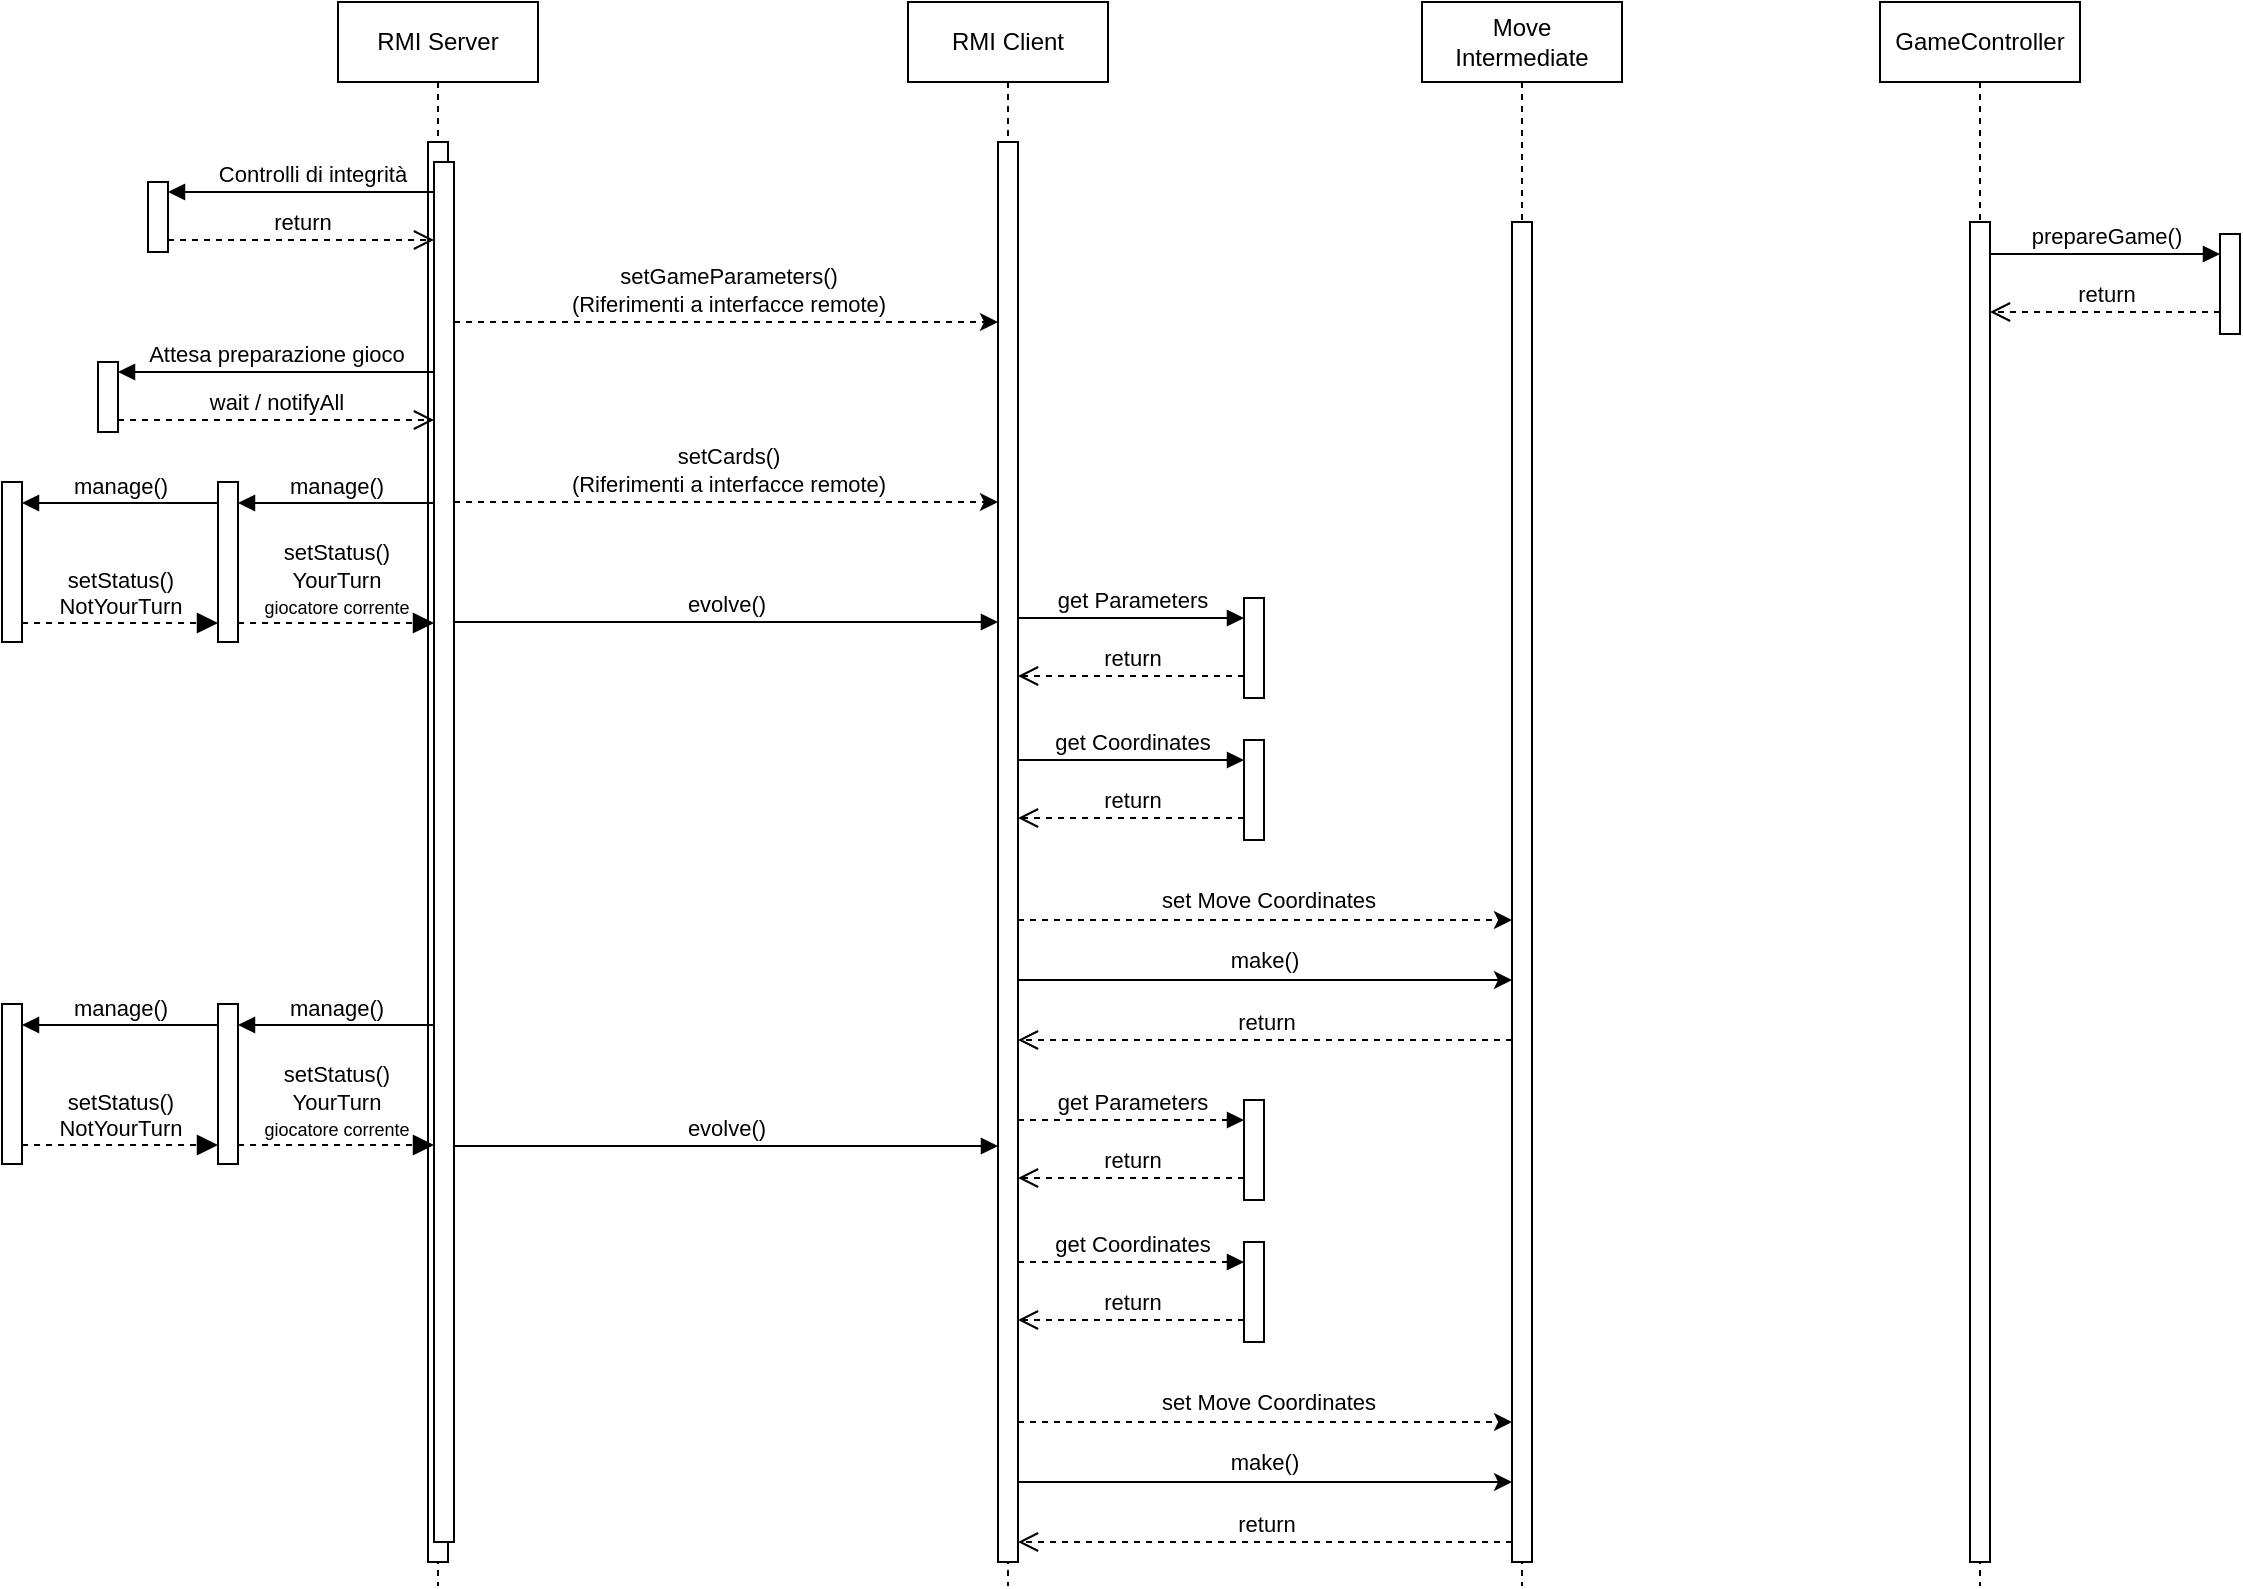<mxfile version="21.1.2" type="device">
  <diagram name="Page-1" id="2YBvvXClWsGukQMizWep">
    <mxGraphModel dx="1525" dy="851" grid="1" gridSize="10" guides="1" tooltips="1" connect="1" arrows="1" fold="1" page="1" pageScale="1" pageWidth="1169" pageHeight="827" math="0" shadow="0">
      <root>
        <mxCell id="0" />
        <mxCell id="1" parent="0" />
        <mxCell id="aM9ryv3xv72pqoxQDRHE-1" value="RMI Server" style="shape=umlLifeline;perimeter=lifelinePerimeter;whiteSpace=wrap;html=1;container=0;dropTarget=0;collapsible=0;recursiveResize=0;outlineConnect=0;portConstraint=eastwest;newEdgeStyle={&quot;edgeStyle&quot;:&quot;elbowEdgeStyle&quot;,&quot;elbow&quot;:&quot;vertical&quot;,&quot;curved&quot;:0,&quot;rounded&quot;:0};" parent="1" vertex="1">
          <mxGeometry x="193" y="18" width="100" height="792" as="geometry" />
        </mxCell>
        <mxCell id="aM9ryv3xv72pqoxQDRHE-2" value="" style="html=1;points=[];perimeter=orthogonalPerimeter;outlineConnect=0;targetShapes=umlLifeline;portConstraint=eastwest;newEdgeStyle={&quot;edgeStyle&quot;:&quot;elbowEdgeStyle&quot;,&quot;elbow&quot;:&quot;vertical&quot;,&quot;curved&quot;:0,&quot;rounded&quot;:0};" parent="aM9ryv3xv72pqoxQDRHE-1" vertex="1">
          <mxGeometry x="45" y="70" width="10" height="710" as="geometry" />
        </mxCell>
        <mxCell id="aM9ryv3xv72pqoxQDRHE-4" value="" style="html=1;points=[];perimeter=orthogonalPerimeter;outlineConnect=0;targetShapes=umlLifeline;portConstraint=eastwest;newEdgeStyle={&quot;edgeStyle&quot;:&quot;elbowEdgeStyle&quot;,&quot;elbow&quot;:&quot;vertical&quot;,&quot;curved&quot;:0,&quot;rounded&quot;:0};" parent="aM9ryv3xv72pqoxQDRHE-1" vertex="1">
          <mxGeometry x="48" y="80" width="10" height="690" as="geometry" />
        </mxCell>
        <mxCell id="kq044FjG_wIb7o_zgf0W-6" value="" style="html=1;points=[];perimeter=orthogonalPerimeter;outlineConnect=0;targetShapes=umlLifeline;portConstraint=eastwest;newEdgeStyle={&quot;edgeStyle&quot;:&quot;elbowEdgeStyle&quot;,&quot;elbow&quot;:&quot;vertical&quot;,&quot;curved&quot;:0,&quot;rounded&quot;:0};" parent="aM9ryv3xv72pqoxQDRHE-1" vertex="1">
          <mxGeometry x="-120" y="180" width="10" height="35" as="geometry" />
        </mxCell>
        <mxCell id="kq044FjG_wIb7o_zgf0W-7" value="Attesa preparazione gioco" style="html=1;verticalAlign=bottom;endArrow=block;edgeStyle=elbowEdgeStyle;elbow=vertical;curved=0;rounded=0;" parent="aM9ryv3xv72pqoxQDRHE-1" source="aM9ryv3xv72pqoxQDRHE-4" target="kq044FjG_wIb7o_zgf0W-6" edge="1">
          <mxGeometry relative="1" as="geometry">
            <mxPoint x="25" y="180" as="sourcePoint" />
            <Array as="points">
              <mxPoint x="-35" y="185" />
              <mxPoint x="25" y="195" />
            </Array>
          </mxGeometry>
        </mxCell>
        <mxCell id="kq044FjG_wIb7o_zgf0W-8" value="wait / notifyAll" style="html=1;verticalAlign=bottom;endArrow=open;dashed=1;endSize=8;edgeStyle=elbowEdgeStyle;elbow=vertical;curved=0;rounded=0;" parent="aM9ryv3xv72pqoxQDRHE-1" source="kq044FjG_wIb7o_zgf0W-6" edge="1">
          <mxGeometry relative="1" as="geometry">
            <mxPoint x="48" y="209" as="targetPoint" />
            <mxPoint x="-85" y="209" as="sourcePoint" />
            <Array as="points">
              <mxPoint x="-75" y="209" />
            </Array>
          </mxGeometry>
        </mxCell>
        <mxCell id="aM9ryv3xv72pqoxQDRHE-5" value="RMI Client" style="shape=umlLifeline;perimeter=lifelinePerimeter;whiteSpace=wrap;html=1;container=0;dropTarget=0;collapsible=0;recursiveResize=0;outlineConnect=0;portConstraint=eastwest;newEdgeStyle={&quot;edgeStyle&quot;:&quot;elbowEdgeStyle&quot;,&quot;elbow&quot;:&quot;vertical&quot;,&quot;curved&quot;:0,&quot;rounded&quot;:0};" parent="1" vertex="1">
          <mxGeometry x="478" y="18" width="100" height="792" as="geometry" />
        </mxCell>
        <mxCell id="aM9ryv3xv72pqoxQDRHE-6" value="" style="html=1;points=[];perimeter=orthogonalPerimeter;outlineConnect=0;targetShapes=umlLifeline;portConstraint=eastwest;newEdgeStyle={&quot;edgeStyle&quot;:&quot;elbowEdgeStyle&quot;,&quot;elbow&quot;:&quot;vertical&quot;,&quot;curved&quot;:0,&quot;rounded&quot;:0};" parent="aM9ryv3xv72pqoxQDRHE-5" vertex="1">
          <mxGeometry x="45" y="70" width="10" height="710" as="geometry" />
        </mxCell>
        <mxCell id="xMZydJABKjSO-pk0NeG1-21" value="" style="html=1;points=[];perimeter=orthogonalPerimeter;outlineConnect=0;targetShapes=umlLifeline;portConstraint=eastwest;newEdgeStyle={&quot;edgeStyle&quot;:&quot;elbowEdgeStyle&quot;,&quot;elbow&quot;:&quot;vertical&quot;,&quot;curved&quot;:0,&quot;rounded&quot;:0};" parent="1" vertex="1">
          <mxGeometry x="98" y="108" width="10" height="35" as="geometry" />
        </mxCell>
        <mxCell id="xMZydJABKjSO-pk0NeG1-22" value="Controlli di integrità" style="html=1;verticalAlign=bottom;endArrow=block;edgeStyle=elbowEdgeStyle;elbow=vertical;curved=0;rounded=0;" parent="1" target="xMZydJABKjSO-pk0NeG1-21" edge="1">
          <mxGeometry relative="1" as="geometry">
            <mxPoint x="241" y="123" as="sourcePoint" />
            <Array as="points">
              <mxPoint x="158" y="113" />
              <mxPoint x="218" y="123" />
            </Array>
          </mxGeometry>
        </mxCell>
        <mxCell id="xMZydJABKjSO-pk0NeG1-23" value="return" style="html=1;verticalAlign=bottom;endArrow=open;dashed=1;endSize=8;edgeStyle=elbowEdgeStyle;elbow=vertical;curved=0;rounded=0;" parent="1" edge="1">
          <mxGeometry relative="1" as="geometry">
            <mxPoint x="241" y="137" as="targetPoint" />
            <mxPoint x="108" y="137" as="sourcePoint" />
            <Array as="points">
              <mxPoint x="118" y="137" />
            </Array>
          </mxGeometry>
        </mxCell>
        <mxCell id="xMZydJABKjSO-pk0NeG1-24" value="Move Intermediate" style="shape=umlLifeline;perimeter=lifelinePerimeter;whiteSpace=wrap;html=1;container=0;dropTarget=0;collapsible=0;recursiveResize=0;outlineConnect=0;portConstraint=eastwest;newEdgeStyle={&quot;edgeStyle&quot;:&quot;elbowEdgeStyle&quot;,&quot;elbow&quot;:&quot;vertical&quot;,&quot;curved&quot;:0,&quot;rounded&quot;:0};" parent="1" vertex="1">
          <mxGeometry x="735" y="18" width="100" height="792" as="geometry" />
        </mxCell>
        <mxCell id="xMZydJABKjSO-pk0NeG1-25" value="" style="html=1;points=[];perimeter=orthogonalPerimeter;outlineConnect=0;targetShapes=umlLifeline;portConstraint=eastwest;newEdgeStyle={&quot;edgeStyle&quot;:&quot;elbowEdgeStyle&quot;,&quot;elbow&quot;:&quot;vertical&quot;,&quot;curved&quot;:0,&quot;rounded&quot;:0};" parent="xMZydJABKjSO-pk0NeG1-24" vertex="1">
          <mxGeometry x="45" y="110" width="10" height="670" as="geometry" />
        </mxCell>
        <mxCell id="xMZydJABKjSO-pk0NeG1-42" value="GameController" style="shape=umlLifeline;perimeter=lifelinePerimeter;whiteSpace=wrap;html=1;container=0;dropTarget=0;collapsible=0;recursiveResize=0;outlineConnect=0;portConstraint=eastwest;newEdgeStyle={&quot;edgeStyle&quot;:&quot;elbowEdgeStyle&quot;,&quot;elbow&quot;:&quot;vertical&quot;,&quot;curved&quot;:0,&quot;rounded&quot;:0};" parent="1" vertex="1">
          <mxGeometry x="964" y="18" width="100" height="792" as="geometry" />
        </mxCell>
        <mxCell id="xMZydJABKjSO-pk0NeG1-43" value="" style="html=1;points=[];perimeter=orthogonalPerimeter;outlineConnect=0;targetShapes=umlLifeline;portConstraint=eastwest;newEdgeStyle={&quot;edgeStyle&quot;:&quot;elbowEdgeStyle&quot;,&quot;elbow&quot;:&quot;vertical&quot;,&quot;curved&quot;:0,&quot;rounded&quot;:0};" parent="xMZydJABKjSO-pk0NeG1-42" vertex="1">
          <mxGeometry x="45" y="110" width="10" height="670" as="geometry" />
        </mxCell>
        <mxCell id="xMZydJABKjSO-pk0NeG1-46" value="" style="html=1;points=[];perimeter=orthogonalPerimeter;outlineConnect=0;targetShapes=umlLifeline;portConstraint=eastwest;newEdgeStyle={&quot;edgeStyle&quot;:&quot;elbowEdgeStyle&quot;,&quot;elbow&quot;:&quot;vertical&quot;,&quot;curved&quot;:0,&quot;rounded&quot;:0};" parent="1" vertex="1">
          <mxGeometry x="1134" y="134" width="10" height="50" as="geometry" />
        </mxCell>
        <mxCell id="xMZydJABKjSO-pk0NeG1-47" value="prepareGame()" style="html=1;verticalAlign=bottom;endArrow=block;edgeStyle=elbowEdgeStyle;elbow=vertical;curved=0;rounded=0;" parent="1" target="xMZydJABKjSO-pk0NeG1-46" edge="1">
          <mxGeometry relative="1" as="geometry">
            <mxPoint x="1019" y="144" as="sourcePoint" />
            <Array as="points">
              <mxPoint x="1049" y="144" />
              <mxPoint x="1059" y="154" />
            </Array>
          </mxGeometry>
        </mxCell>
        <mxCell id="xMZydJABKjSO-pk0NeG1-48" value="return" style="html=1;verticalAlign=bottom;endArrow=open;dashed=1;endSize=8;edgeStyle=elbowEdgeStyle;elbow=vertical;curved=0;rounded=0;" parent="1" source="xMZydJABKjSO-pk0NeG1-46" edge="1">
          <mxGeometry relative="1" as="geometry">
            <mxPoint x="1019" y="173" as="targetPoint" />
            <mxPoint x="1029" y="173" as="sourcePoint" />
            <Array as="points">
              <mxPoint x="1069" y="173" />
              <mxPoint x="1049" y="153" />
            </Array>
          </mxGeometry>
        </mxCell>
        <mxCell id="kq044FjG_wIb7o_zgf0W-2" value="" style="endArrow=classic;html=1;rounded=0;labelBorderColor=none;dashed=1;" parent="1" source="aM9ryv3xv72pqoxQDRHE-4" target="aM9ryv3xv72pqoxQDRHE-6" edge="1">
          <mxGeometry width="50" height="50" relative="1" as="geometry">
            <mxPoint x="368" y="228" as="sourcePoint" />
            <mxPoint x="418" y="178" as="targetPoint" />
            <Array as="points">
              <mxPoint x="428" y="178" />
            </Array>
          </mxGeometry>
        </mxCell>
        <mxCell id="kq044FjG_wIb7o_zgf0W-5" value="setGameParameters()&lt;br&gt;(Riferimenti a interfacce remote)" style="edgeLabel;html=1;align=center;verticalAlign=middle;resizable=0;points=[];" parent="kq044FjG_wIb7o_zgf0W-2" vertex="1" connectable="0">
          <mxGeometry x="-0.06" y="2" relative="1" as="geometry">
            <mxPoint x="9" y="-14" as="offset" />
          </mxGeometry>
        </mxCell>
        <mxCell id="kq044FjG_wIb7o_zgf0W-9" value="" style="endArrow=classic;html=1;rounded=0;labelBorderColor=none;dashed=1;" parent="1" source="aM9ryv3xv72pqoxQDRHE-4" target="aM9ryv3xv72pqoxQDRHE-6" edge="1">
          <mxGeometry width="50" height="50" relative="1" as="geometry">
            <mxPoint x="258" y="268" as="sourcePoint" />
            <mxPoint x="518" y="268" as="targetPoint" />
            <Array as="points">
              <mxPoint x="435" y="268" />
            </Array>
          </mxGeometry>
        </mxCell>
        <mxCell id="kq044FjG_wIb7o_zgf0W-10" value="setCards()&lt;br&gt;(Riferimenti a interfacce remote)" style="edgeLabel;html=1;align=center;verticalAlign=middle;resizable=0;points=[];" parent="kq044FjG_wIb7o_zgf0W-9" vertex="1" connectable="0">
          <mxGeometry x="-0.06" y="2" relative="1" as="geometry">
            <mxPoint x="9" y="-14" as="offset" />
          </mxGeometry>
        </mxCell>
        <mxCell id="kq044FjG_wIb7o_zgf0W-11" value="" style="html=1;points=[];perimeter=orthogonalPerimeter;outlineConnect=0;targetShapes=umlLifeline;portConstraint=eastwest;newEdgeStyle={&quot;edgeStyle&quot;:&quot;elbowEdgeStyle&quot;,&quot;elbow&quot;:&quot;vertical&quot;,&quot;curved&quot;:0,&quot;rounded&quot;:0};" parent="1" vertex="1">
          <mxGeometry x="133" y="258" width="10" height="80" as="geometry" />
        </mxCell>
        <mxCell id="kq044FjG_wIb7o_zgf0W-12" value="manage()" style="html=1;verticalAlign=bottom;endArrow=block;edgeStyle=elbowEdgeStyle;elbow=vertical;curved=0;rounded=0;" parent="1" target="kq044FjG_wIb7o_zgf0W-11" edge="1">
          <mxGeometry relative="1" as="geometry">
            <mxPoint x="241" y="268.5" as="sourcePoint" />
            <mxPoint x="168" y="278.5" as="targetPoint" />
            <Array as="points">
              <mxPoint x="208" y="268.5" />
              <mxPoint x="188" y="278.5" />
            </Array>
          </mxGeometry>
        </mxCell>
        <mxCell id="kq044FjG_wIb7o_zgf0W-13" value="setStatus()&lt;br&gt;YourTurn&lt;br&gt;&lt;font style=&quot;font-size: 9px;&quot;&gt;giocatore corrente&lt;/font&gt;" style="html=1;verticalAlign=bottom;endArrow=block;endSize=8;edgeStyle=elbowEdgeStyle;elbow=vertical;curved=0;rounded=0;endFill=1;strokeWidth=1;dashed=1;" parent="1" source="kq044FjG_wIb7o_zgf0W-11" edge="1">
          <mxGeometry relative="1" as="geometry">
            <mxPoint x="241" y="328.5" as="targetPoint" />
            <Array as="points">
              <mxPoint x="218" y="328.5" />
            </Array>
          </mxGeometry>
        </mxCell>
        <mxCell id="kq044FjG_wIb7o_zgf0W-14" value="" style="html=1;points=[];perimeter=orthogonalPerimeter;outlineConnect=0;targetShapes=umlLifeline;portConstraint=eastwest;newEdgeStyle={&quot;edgeStyle&quot;:&quot;elbowEdgeStyle&quot;,&quot;elbow&quot;:&quot;vertical&quot;,&quot;curved&quot;:0,&quot;rounded&quot;:0};" parent="1" vertex="1">
          <mxGeometry x="25" y="258" width="10" height="80" as="geometry" />
        </mxCell>
        <mxCell id="kq044FjG_wIb7o_zgf0W-15" value="manage()" style="html=1;verticalAlign=bottom;endArrow=block;edgeStyle=elbowEdgeStyle;elbow=vertical;curved=0;rounded=0;" parent="1" target="kq044FjG_wIb7o_zgf0W-14" edge="1">
          <mxGeometry relative="1" as="geometry">
            <mxPoint x="133" y="268.5" as="sourcePoint" />
            <mxPoint x="60" y="278.5" as="targetPoint" />
            <Array as="points">
              <mxPoint x="100" y="268.5" />
              <mxPoint x="80" y="278.5" />
            </Array>
          </mxGeometry>
        </mxCell>
        <mxCell id="kq044FjG_wIb7o_zgf0W-16" value="setStatus()&lt;br&gt;NotYourTurn" style="html=1;verticalAlign=bottom;endArrow=block;endSize=8;edgeStyle=elbowEdgeStyle;elbow=vertical;curved=0;rounded=0;endFill=1;strokeWidth=1;dashed=1;" parent="1" source="kq044FjG_wIb7o_zgf0W-14" edge="1">
          <mxGeometry relative="1" as="geometry">
            <mxPoint x="133" y="328.5" as="targetPoint" />
            <Array as="points">
              <mxPoint x="110" y="328.5" />
            </Array>
          </mxGeometry>
        </mxCell>
        <mxCell id="kq044FjG_wIb7o_zgf0W-17" value="" style="html=1;points=[];perimeter=orthogonalPerimeter;outlineConnect=0;targetShapes=umlLifeline;portConstraint=eastwest;newEdgeStyle={&quot;edgeStyle&quot;:&quot;elbowEdgeStyle&quot;,&quot;elbow&quot;:&quot;vertical&quot;,&quot;curved&quot;:0,&quot;rounded&quot;:0};" parent="1" vertex="1">
          <mxGeometry x="646" y="316" width="10" height="50" as="geometry" />
        </mxCell>
        <mxCell id="kq044FjG_wIb7o_zgf0W-18" value="get Parameters" style="html=1;verticalAlign=bottom;endArrow=block;edgeStyle=elbowEdgeStyle;elbow=vertical;curved=0;rounded=0;" parent="1" source="aM9ryv3xv72pqoxQDRHE-6" target="kq044FjG_wIb7o_zgf0W-17" edge="1">
          <mxGeometry x="-0.001" relative="1" as="geometry">
            <mxPoint x="547" y="327" as="sourcePoint" />
            <Array as="points">
              <mxPoint x="561" y="326" />
              <mxPoint x="571" y="336" />
            </Array>
            <mxPoint as="offset" />
          </mxGeometry>
        </mxCell>
        <mxCell id="kq044FjG_wIb7o_zgf0W-19" value="return" style="html=1;verticalAlign=bottom;endArrow=open;dashed=1;endSize=8;edgeStyle=elbowEdgeStyle;elbow=vertical;curved=0;rounded=0;" parent="1" source="kq044FjG_wIb7o_zgf0W-17" target="aM9ryv3xv72pqoxQDRHE-6" edge="1">
          <mxGeometry relative="1" as="geometry">
            <mxPoint x="537" y="357" as="targetPoint" />
            <mxPoint x="541" y="355" as="sourcePoint" />
            <Array as="points">
              <mxPoint x="581" y="355" />
              <mxPoint x="561" y="335" />
            </Array>
          </mxGeometry>
        </mxCell>
        <mxCell id="kq044FjG_wIb7o_zgf0W-20" value="" style="html=1;points=[];perimeter=orthogonalPerimeter;outlineConnect=0;targetShapes=umlLifeline;portConstraint=eastwest;newEdgeStyle={&quot;edgeStyle&quot;:&quot;elbowEdgeStyle&quot;,&quot;elbow&quot;:&quot;vertical&quot;,&quot;curved&quot;:0,&quot;rounded&quot;:0};" parent="1" vertex="1">
          <mxGeometry x="646" y="387" width="10" height="50" as="geometry" />
        </mxCell>
        <mxCell id="kq044FjG_wIb7o_zgf0W-21" value="get Coordinates" style="html=1;verticalAlign=bottom;endArrow=block;edgeStyle=elbowEdgeStyle;elbow=vertical;curved=0;rounded=0;" parent="1" target="kq044FjG_wIb7o_zgf0W-20" edge="1">
          <mxGeometry x="-0.001" relative="1" as="geometry">
            <mxPoint x="533" y="397" as="sourcePoint" />
            <Array as="points">
              <mxPoint x="561" y="397" />
              <mxPoint x="571" y="407" />
            </Array>
            <mxPoint as="offset" />
          </mxGeometry>
        </mxCell>
        <mxCell id="kq044FjG_wIb7o_zgf0W-22" value="return" style="html=1;verticalAlign=bottom;endArrow=open;dashed=1;endSize=8;edgeStyle=elbowEdgeStyle;elbow=vertical;curved=0;rounded=0;" parent="1" source="kq044FjG_wIb7o_zgf0W-20" edge="1">
          <mxGeometry relative="1" as="geometry">
            <mxPoint x="533" y="426" as="targetPoint" />
            <mxPoint x="541" y="426" as="sourcePoint" />
            <Array as="points">
              <mxPoint x="581" y="426" />
              <mxPoint x="561" y="406" />
            </Array>
          </mxGeometry>
        </mxCell>
        <mxCell id="kq044FjG_wIb7o_zgf0W-23" value="" style="endArrow=classic;html=1;rounded=0;" parent="1" source="aM9ryv3xv72pqoxQDRHE-6" target="xMZydJABKjSO-pk0NeG1-25" edge="1">
          <mxGeometry width="50" height="50" relative="1" as="geometry">
            <mxPoint x="547" y="467" as="sourcePoint" />
            <mxPoint x="677" y="467" as="targetPoint" />
            <Array as="points">
              <mxPoint x="717" y="507" />
            </Array>
          </mxGeometry>
        </mxCell>
        <mxCell id="kq044FjG_wIb7o_zgf0W-24" value="make()" style="edgeLabel;html=1;align=center;verticalAlign=middle;resizable=0;points=[];" parent="kq044FjG_wIb7o_zgf0W-23" vertex="1" connectable="0">
          <mxGeometry x="0.043" y="2" relative="1" as="geometry">
            <mxPoint x="-6" y="-8" as="offset" />
          </mxGeometry>
        </mxCell>
        <mxCell id="kq044FjG_wIb7o_zgf0W-25" value="" style="endArrow=classic;html=1;rounded=0;dashed=1;labelBorderColor=none;" parent="1" source="aM9ryv3xv72pqoxQDRHE-6" target="xMZydJABKjSO-pk0NeG1-25" edge="1">
          <mxGeometry width="50" height="50" relative="1" as="geometry">
            <mxPoint x="537" y="477" as="sourcePoint" />
            <mxPoint x="767" y="477" as="targetPoint" />
            <Array as="points">
              <mxPoint x="714" y="477" />
            </Array>
          </mxGeometry>
        </mxCell>
        <mxCell id="kq044FjG_wIb7o_zgf0W-26" value="set Move Coordinates" style="edgeLabel;html=1;align=center;verticalAlign=middle;resizable=0;points=[];" parent="kq044FjG_wIb7o_zgf0W-25" vertex="1" connectable="0">
          <mxGeometry x="-0.06" y="2" relative="1" as="geometry">
            <mxPoint x="9" y="-8" as="offset" />
          </mxGeometry>
        </mxCell>
        <mxCell id="kq044FjG_wIb7o_zgf0W-27" value="return" style="html=1;verticalAlign=bottom;endArrow=open;dashed=1;endSize=8;edgeStyle=elbowEdgeStyle;elbow=vertical;curved=0;rounded=0;" parent="1" source="xMZydJABKjSO-pk0NeG1-25" target="aM9ryv3xv72pqoxQDRHE-6" edge="1">
          <mxGeometry relative="1" as="geometry">
            <mxPoint x="594.5" y="537" as="targetPoint" />
            <mxPoint x="707.5" y="537" as="sourcePoint" />
            <Array as="points">
              <mxPoint x="642.5" y="537" />
              <mxPoint x="622.5" y="517" />
            </Array>
          </mxGeometry>
        </mxCell>
        <mxCell id="kq044FjG_wIb7o_zgf0W-40" value="" style="html=1;points=[];perimeter=orthogonalPerimeter;outlineConnect=0;targetShapes=umlLifeline;portConstraint=eastwest;newEdgeStyle={&quot;edgeStyle&quot;:&quot;elbowEdgeStyle&quot;,&quot;elbow&quot;:&quot;vertical&quot;,&quot;curved&quot;:0,&quot;rounded&quot;:0};" parent="1" vertex="1">
          <mxGeometry x="133" y="519" width="10" height="80" as="geometry" />
        </mxCell>
        <mxCell id="kq044FjG_wIb7o_zgf0W-41" value="manage()" style="html=1;verticalAlign=bottom;endArrow=block;edgeStyle=elbowEdgeStyle;elbow=vertical;curved=0;rounded=0;" parent="1" target="kq044FjG_wIb7o_zgf0W-40" edge="1">
          <mxGeometry relative="1" as="geometry">
            <mxPoint x="241" y="529.5" as="sourcePoint" />
            <mxPoint x="168" y="539.5" as="targetPoint" />
            <Array as="points">
              <mxPoint x="208" y="529.5" />
              <mxPoint x="188" y="539.5" />
            </Array>
          </mxGeometry>
        </mxCell>
        <mxCell id="kq044FjG_wIb7o_zgf0W-42" value="setStatus()&lt;br&gt;YourTurn&lt;br&gt;&lt;font style=&quot;font-size: 9px;&quot;&gt;giocatore corrente&lt;/font&gt;" style="html=1;verticalAlign=bottom;endArrow=block;endSize=8;edgeStyle=elbowEdgeStyle;elbow=vertical;curved=0;rounded=0;endFill=1;strokeWidth=1;dashed=1;" parent="1" source="kq044FjG_wIb7o_zgf0W-40" edge="1">
          <mxGeometry x="-0.006" relative="1" as="geometry">
            <mxPoint x="241" y="589.5" as="targetPoint" />
            <Array as="points">
              <mxPoint x="218" y="589.5" />
            </Array>
            <mxPoint as="offset" />
          </mxGeometry>
        </mxCell>
        <mxCell id="kq044FjG_wIb7o_zgf0W-43" value="" style="html=1;points=[];perimeter=orthogonalPerimeter;outlineConnect=0;targetShapes=umlLifeline;portConstraint=eastwest;newEdgeStyle={&quot;edgeStyle&quot;:&quot;elbowEdgeStyle&quot;,&quot;elbow&quot;:&quot;vertical&quot;,&quot;curved&quot;:0,&quot;rounded&quot;:0};" parent="1" vertex="1">
          <mxGeometry x="25" y="519" width="10" height="80" as="geometry" />
        </mxCell>
        <mxCell id="kq044FjG_wIb7o_zgf0W-44" value="manage()" style="html=1;verticalAlign=bottom;endArrow=block;edgeStyle=elbowEdgeStyle;elbow=vertical;curved=0;rounded=0;" parent="1" target="kq044FjG_wIb7o_zgf0W-43" edge="1">
          <mxGeometry relative="1" as="geometry">
            <mxPoint x="133" y="529.5" as="sourcePoint" />
            <mxPoint x="60" y="539.5" as="targetPoint" />
            <Array as="points">
              <mxPoint x="100" y="529.5" />
              <mxPoint x="80" y="539.5" />
            </Array>
          </mxGeometry>
        </mxCell>
        <mxCell id="kq044FjG_wIb7o_zgf0W-45" value="setStatus()&lt;br&gt;NotYourTurn" style="html=1;verticalAlign=bottom;endArrow=block;endSize=8;edgeStyle=elbowEdgeStyle;elbow=vertical;curved=0;rounded=0;endFill=1;strokeWidth=1;dashed=1;" parent="1" source="kq044FjG_wIb7o_zgf0W-43" edge="1">
          <mxGeometry relative="1" as="geometry">
            <mxPoint x="133" y="589.5" as="targetPoint" />
            <Array as="points">
              <mxPoint x="110" y="589.5" />
            </Array>
          </mxGeometry>
        </mxCell>
        <mxCell id="kq044FjG_wIb7o_zgf0W-46" value="" style="html=1;points=[];perimeter=orthogonalPerimeter;outlineConnect=0;targetShapes=umlLifeline;portConstraint=eastwest;newEdgeStyle={&quot;edgeStyle&quot;:&quot;elbowEdgeStyle&quot;,&quot;elbow&quot;:&quot;vertical&quot;,&quot;curved&quot;:0,&quot;rounded&quot;:0};" parent="1" vertex="1">
          <mxGeometry x="646" y="567" width="10" height="50" as="geometry" />
        </mxCell>
        <mxCell id="kq044FjG_wIb7o_zgf0W-47" value="get Parameters" style="html=1;verticalAlign=bottom;endArrow=block;edgeStyle=elbowEdgeStyle;elbow=vertical;curved=0;rounded=0;dashed=1;" parent="1" target="kq044FjG_wIb7o_zgf0W-46" edge="1">
          <mxGeometry x="-0.001" relative="1" as="geometry">
            <mxPoint x="533" y="577" as="sourcePoint" />
            <Array as="points">
              <mxPoint x="561" y="577" />
              <mxPoint x="571" y="587" />
            </Array>
            <mxPoint as="offset" />
          </mxGeometry>
        </mxCell>
        <mxCell id="kq044FjG_wIb7o_zgf0W-48" value="return" style="html=1;verticalAlign=bottom;endArrow=open;dashed=1;endSize=8;edgeStyle=elbowEdgeStyle;elbow=vertical;curved=0;rounded=0;" parent="1" source="kq044FjG_wIb7o_zgf0W-46" edge="1">
          <mxGeometry relative="1" as="geometry">
            <mxPoint x="533" y="606" as="targetPoint" />
            <mxPoint x="541" y="606" as="sourcePoint" />
            <Array as="points">
              <mxPoint x="581" y="606" />
              <mxPoint x="561" y="586" />
            </Array>
          </mxGeometry>
        </mxCell>
        <mxCell id="kq044FjG_wIb7o_zgf0W-49" value="" style="html=1;points=[];perimeter=orthogonalPerimeter;outlineConnect=0;targetShapes=umlLifeline;portConstraint=eastwest;newEdgeStyle={&quot;edgeStyle&quot;:&quot;elbowEdgeStyle&quot;,&quot;elbow&quot;:&quot;vertical&quot;,&quot;curved&quot;:0,&quot;rounded&quot;:0};" parent="1" vertex="1">
          <mxGeometry x="646" y="638" width="10" height="50" as="geometry" />
        </mxCell>
        <mxCell id="kq044FjG_wIb7o_zgf0W-50" value="get Coordinates" style="html=1;verticalAlign=bottom;endArrow=block;edgeStyle=elbowEdgeStyle;elbow=vertical;curved=0;rounded=0;dashed=1;" parent="1" target="kq044FjG_wIb7o_zgf0W-49" edge="1">
          <mxGeometry x="-0.001" relative="1" as="geometry">
            <mxPoint x="533" y="648" as="sourcePoint" />
            <Array as="points">
              <mxPoint x="561" y="648" />
              <mxPoint x="571" y="658" />
            </Array>
            <mxPoint as="offset" />
          </mxGeometry>
        </mxCell>
        <mxCell id="kq044FjG_wIb7o_zgf0W-51" value="return" style="html=1;verticalAlign=bottom;endArrow=open;dashed=1;endSize=8;edgeStyle=elbowEdgeStyle;elbow=vertical;curved=0;rounded=0;" parent="1" source="kq044FjG_wIb7o_zgf0W-49" edge="1">
          <mxGeometry relative="1" as="geometry">
            <mxPoint x="533" y="677" as="targetPoint" />
            <mxPoint x="541" y="677" as="sourcePoint" />
            <Array as="points">
              <mxPoint x="581" y="677" />
              <mxPoint x="561" y="657" />
            </Array>
          </mxGeometry>
        </mxCell>
        <mxCell id="kq044FjG_wIb7o_zgf0W-52" value="" style="endArrow=classic;html=1;rounded=0;" parent="1" edge="1">
          <mxGeometry width="50" height="50" relative="1" as="geometry">
            <mxPoint x="533" y="758" as="sourcePoint" />
            <mxPoint x="780" y="758" as="targetPoint" />
            <Array as="points">
              <mxPoint x="717" y="758" />
            </Array>
          </mxGeometry>
        </mxCell>
        <mxCell id="kq044FjG_wIb7o_zgf0W-53" value="make()" style="edgeLabel;html=1;align=center;verticalAlign=middle;resizable=0;points=[];" parent="kq044FjG_wIb7o_zgf0W-52" vertex="1" connectable="0">
          <mxGeometry x="0.043" y="2" relative="1" as="geometry">
            <mxPoint x="-6" y="-8" as="offset" />
          </mxGeometry>
        </mxCell>
        <mxCell id="kq044FjG_wIb7o_zgf0W-54" value="" style="endArrow=classic;html=1;rounded=0;dashed=1;labelBorderColor=none;" parent="1" edge="1">
          <mxGeometry width="50" height="50" relative="1" as="geometry">
            <mxPoint x="533" y="728" as="sourcePoint" />
            <mxPoint x="780" y="728" as="targetPoint" />
            <Array as="points">
              <mxPoint x="714" y="728" />
            </Array>
          </mxGeometry>
        </mxCell>
        <mxCell id="kq044FjG_wIb7o_zgf0W-55" value="set Move Coordinates" style="edgeLabel;html=1;align=center;verticalAlign=middle;resizable=0;points=[];" parent="kq044FjG_wIb7o_zgf0W-54" vertex="1" connectable="0">
          <mxGeometry x="-0.06" y="2" relative="1" as="geometry">
            <mxPoint x="9" y="-8" as="offset" />
          </mxGeometry>
        </mxCell>
        <mxCell id="kq044FjG_wIb7o_zgf0W-56" value="return" style="html=1;verticalAlign=bottom;endArrow=open;dashed=1;endSize=8;edgeStyle=elbowEdgeStyle;elbow=vertical;curved=0;rounded=0;" parent="1" edge="1">
          <mxGeometry relative="1" as="geometry">
            <mxPoint x="533" y="788" as="targetPoint" />
            <mxPoint x="780" y="788" as="sourcePoint" />
            <Array as="points">
              <mxPoint x="642.5" y="788" />
              <mxPoint x="622.5" y="768" />
            </Array>
          </mxGeometry>
        </mxCell>
        <mxCell id="tJgkLEvtEzhcFXnPan2T-1" value="evolve()" style="html=1;verticalAlign=bottom;endArrow=block;edgeStyle=elbowEdgeStyle;elbow=vertical;curved=0;rounded=0;" parent="1" edge="1">
          <mxGeometry relative="1" as="geometry">
            <mxPoint x="251" y="328.0" as="sourcePoint" />
            <Array as="points">
              <mxPoint x="337" y="328" />
              <mxPoint x="427" y="328" />
              <mxPoint x="362" y="348" />
            </Array>
            <mxPoint x="523" y="328.0" as="targetPoint" />
          </mxGeometry>
        </mxCell>
        <mxCell id="tJgkLEvtEzhcFXnPan2T-2" value="evolve()" style="html=1;verticalAlign=bottom;endArrow=block;edgeStyle=elbowEdgeStyle;elbow=vertical;curved=0;rounded=0;" parent="1" source="aM9ryv3xv72pqoxQDRHE-4" target="aM9ryv3xv72pqoxQDRHE-6" edge="1">
          <mxGeometry relative="1" as="geometry">
            <mxPoint x="270" y="590" as="sourcePoint" />
            <Array as="points">
              <mxPoint x="326" y="590" />
              <mxPoint x="416" y="590" />
              <mxPoint x="351" y="610" />
            </Array>
            <mxPoint x="512" y="590.0" as="targetPoint" />
          </mxGeometry>
        </mxCell>
      </root>
    </mxGraphModel>
  </diagram>
</mxfile>

